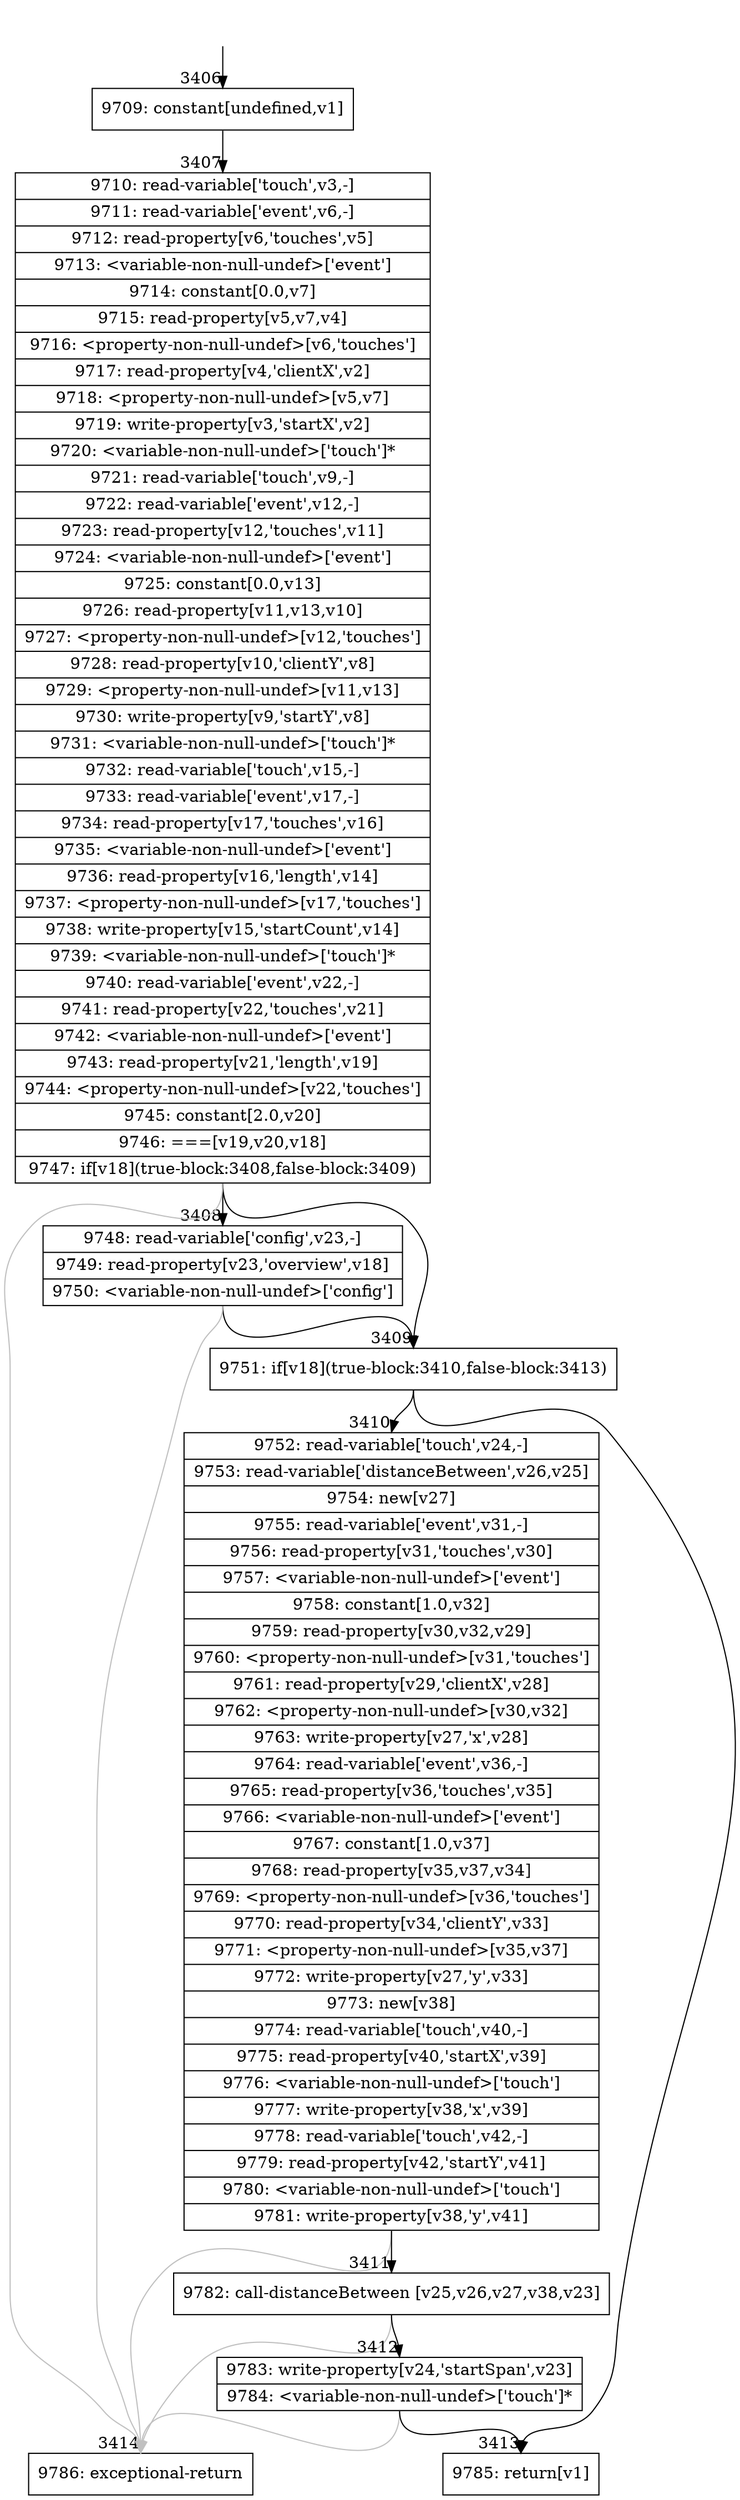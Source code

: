 digraph {
rankdir="TD"
BB_entry196[shape=none,label=""];
BB_entry196 -> BB3406 [tailport=s, headport=n, headlabel="    3406"]
BB3406 [shape=record label="{9709: constant[undefined,v1]}" ] 
BB3406 -> BB3407 [tailport=s, headport=n, headlabel="      3407"]
BB3407 [shape=record label="{9710: read-variable['touch',v3,-]|9711: read-variable['event',v6,-]|9712: read-property[v6,'touches',v5]|9713: \<variable-non-null-undef\>['event']|9714: constant[0.0,v7]|9715: read-property[v5,v7,v4]|9716: \<property-non-null-undef\>[v6,'touches']|9717: read-property[v4,'clientX',v2]|9718: \<property-non-null-undef\>[v5,v7]|9719: write-property[v3,'startX',v2]|9720: \<variable-non-null-undef\>['touch']*|9721: read-variable['touch',v9,-]|9722: read-variable['event',v12,-]|9723: read-property[v12,'touches',v11]|9724: \<variable-non-null-undef\>['event']|9725: constant[0.0,v13]|9726: read-property[v11,v13,v10]|9727: \<property-non-null-undef\>[v12,'touches']|9728: read-property[v10,'clientY',v8]|9729: \<property-non-null-undef\>[v11,v13]|9730: write-property[v9,'startY',v8]|9731: \<variable-non-null-undef\>['touch']*|9732: read-variable['touch',v15,-]|9733: read-variable['event',v17,-]|9734: read-property[v17,'touches',v16]|9735: \<variable-non-null-undef\>['event']|9736: read-property[v16,'length',v14]|9737: \<property-non-null-undef\>[v17,'touches']|9738: write-property[v15,'startCount',v14]|9739: \<variable-non-null-undef\>['touch']*|9740: read-variable['event',v22,-]|9741: read-property[v22,'touches',v21]|9742: \<variable-non-null-undef\>['event']|9743: read-property[v21,'length',v19]|9744: \<property-non-null-undef\>[v22,'touches']|9745: constant[2.0,v20]|9746: ===[v19,v20,v18]|9747: if[v18](true-block:3408,false-block:3409)}" ] 
BB3407 -> BB3409 [tailport=s, headport=n, headlabel="      3409"]
BB3407 -> BB3408 [tailport=s, headport=n, headlabel="      3408"]
BB3407 -> BB3414 [tailport=s, headport=n, color=gray, headlabel="      3414"]
BB3408 [shape=record label="{9748: read-variable['config',v23,-]|9749: read-property[v23,'overview',v18]|9750: \<variable-non-null-undef\>['config']}" ] 
BB3408 -> BB3409 [tailport=s, headport=n]
BB3408 -> BB3414 [tailport=s, headport=n, color=gray]
BB3409 [shape=record label="{9751: if[v18](true-block:3410,false-block:3413)}" ] 
BB3409 -> BB3410 [tailport=s, headport=n, headlabel="      3410"]
BB3409 -> BB3413 [tailport=s, headport=n, headlabel="      3413"]
BB3410 [shape=record label="{9752: read-variable['touch',v24,-]|9753: read-variable['distanceBetween',v26,v25]|9754: new[v27]|9755: read-variable['event',v31,-]|9756: read-property[v31,'touches',v30]|9757: \<variable-non-null-undef\>['event']|9758: constant[1.0,v32]|9759: read-property[v30,v32,v29]|9760: \<property-non-null-undef\>[v31,'touches']|9761: read-property[v29,'clientX',v28]|9762: \<property-non-null-undef\>[v30,v32]|9763: write-property[v27,'x',v28]|9764: read-variable['event',v36,-]|9765: read-property[v36,'touches',v35]|9766: \<variable-non-null-undef\>['event']|9767: constant[1.0,v37]|9768: read-property[v35,v37,v34]|9769: \<property-non-null-undef\>[v36,'touches']|9770: read-property[v34,'clientY',v33]|9771: \<property-non-null-undef\>[v35,v37]|9772: write-property[v27,'y',v33]|9773: new[v38]|9774: read-variable['touch',v40,-]|9775: read-property[v40,'startX',v39]|9776: \<variable-non-null-undef\>['touch']|9777: write-property[v38,'x',v39]|9778: read-variable['touch',v42,-]|9779: read-property[v42,'startY',v41]|9780: \<variable-non-null-undef\>['touch']|9781: write-property[v38,'y',v41]}" ] 
BB3410 -> BB3411 [tailport=s, headport=n, headlabel="      3411"]
BB3410 -> BB3414 [tailport=s, headport=n, color=gray]
BB3411 [shape=record label="{9782: call-distanceBetween [v25,v26,v27,v38,v23]}" ] 
BB3411 -> BB3412 [tailport=s, headport=n, headlabel="      3412"]
BB3411 -> BB3414 [tailport=s, headport=n, color=gray]
BB3412 [shape=record label="{9783: write-property[v24,'startSpan',v23]|9784: \<variable-non-null-undef\>['touch']*}" ] 
BB3412 -> BB3413 [tailport=s, headport=n]
BB3412 -> BB3414 [tailport=s, headport=n, color=gray]
BB3413 [shape=record label="{9785: return[v1]}" ] 
BB3414 [shape=record label="{9786: exceptional-return}" ] 
//#$~ 3881
}
